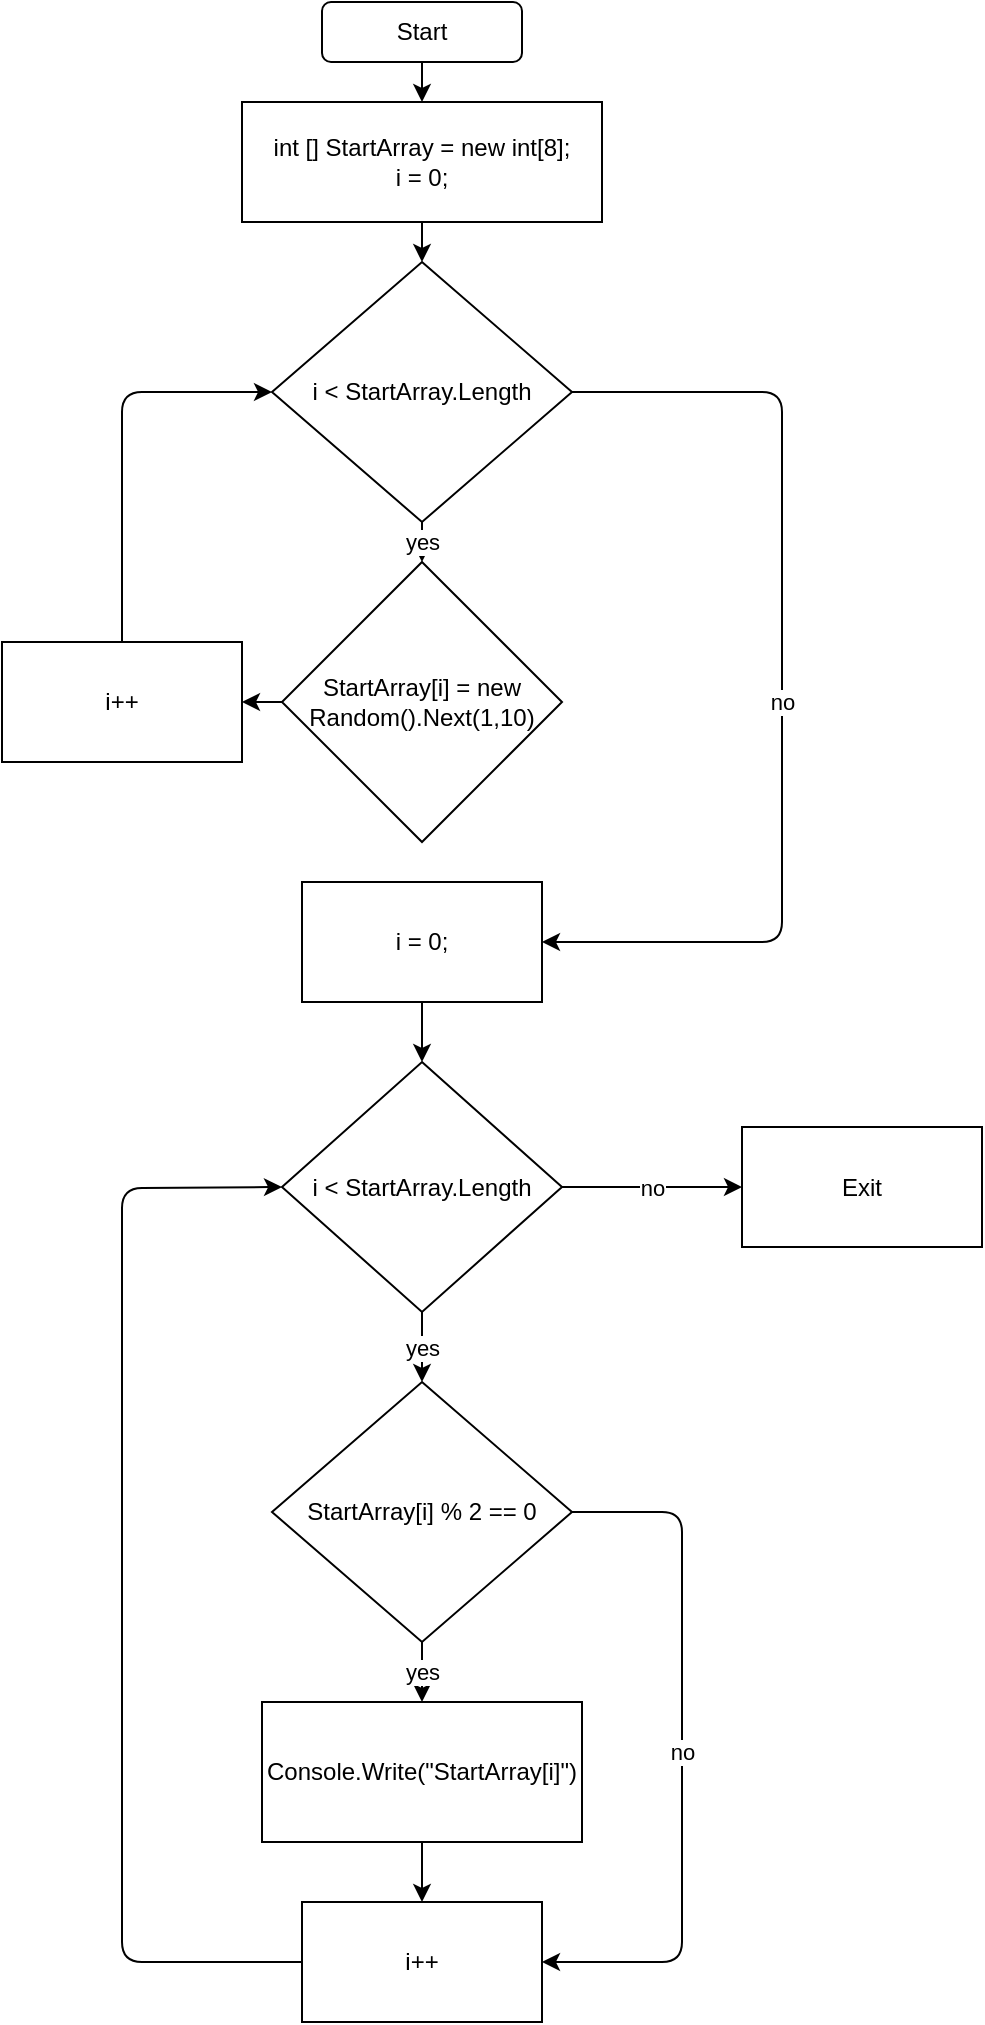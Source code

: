 <mxfile>
    <diagram id="gEcL0CSLwGTMGcvIN6Vx" name="Страница 1">
        <mxGraphModel dx="1204" dy="324" grid="1" gridSize="10" guides="1" tooltips="1" connect="1" arrows="1" fold="1" page="1" pageScale="1" pageWidth="827" pageHeight="1169" math="0" shadow="0">
            <root>
                <mxCell id="0"/>
                <mxCell id="1" parent="0"/>
                <mxCell id="4" value="" style="edgeStyle=none;html=1;" edge="1" parent="1" source="2" target="3">
                    <mxGeometry relative="1" as="geometry"/>
                </mxCell>
                <mxCell id="2" value="Start" style="rounded=1;whiteSpace=wrap;html=1;" vertex="1" parent="1">
                    <mxGeometry x="340" width="100" height="30" as="geometry"/>
                </mxCell>
                <mxCell id="6" value="" style="edgeStyle=none;html=1;" edge="1" parent="1" source="3" target="5">
                    <mxGeometry relative="1" as="geometry"/>
                </mxCell>
                <mxCell id="3" value="int [] StartArray = new int[8];&lt;br&gt;i = 0;" style="rounded=0;whiteSpace=wrap;html=1;" vertex="1" parent="1">
                    <mxGeometry x="300" y="50" width="180" height="60" as="geometry"/>
                </mxCell>
                <mxCell id="8" value="yes" style="edgeStyle=none;html=1;exitX=0.5;exitY=1;exitDx=0;exitDy=0;" edge="1" parent="1" source="5" target="7">
                    <mxGeometry relative="1" as="geometry">
                        <Array as="points"/>
                    </mxGeometry>
                </mxCell>
                <mxCell id="13" value="no" style="edgeStyle=none;html=1;exitX=1;exitY=0.5;exitDx=0;exitDy=0;" edge="1" parent="1" source="5" target="12">
                    <mxGeometry x="0.04" relative="1" as="geometry">
                        <Array as="points">
                            <mxPoint x="570" y="195"/>
                            <mxPoint x="570" y="470"/>
                        </Array>
                        <mxPoint as="offset"/>
                    </mxGeometry>
                </mxCell>
                <mxCell id="5" value="i &amp;lt; StartArray.Length" style="rhombus;whiteSpace=wrap;html=1;" vertex="1" parent="1">
                    <mxGeometry x="315" y="130" width="150" height="130" as="geometry"/>
                </mxCell>
                <mxCell id="10" value="" style="edgeStyle=none;html=1;" edge="1" parent="1" source="7" target="9">
                    <mxGeometry relative="1" as="geometry"/>
                </mxCell>
                <mxCell id="7" value="&lt;span&gt;StartArray[i] = new Random().Next(1,10)&lt;/span&gt;" style="rhombus;whiteSpace=wrap;html=1;" vertex="1" parent="1">
                    <mxGeometry x="320" y="280" width="140" height="140" as="geometry"/>
                </mxCell>
                <mxCell id="11" style="edgeStyle=none;html=1;exitX=0.5;exitY=0;exitDx=0;exitDy=0;entryX=0;entryY=0.5;entryDx=0;entryDy=0;" edge="1" parent="1" source="9" target="5">
                    <mxGeometry relative="1" as="geometry">
                        <mxPoint x="310" y="200" as="targetPoint"/>
                        <Array as="points">
                            <mxPoint x="240" y="195"/>
                        </Array>
                    </mxGeometry>
                </mxCell>
                <mxCell id="9" value="i++" style="whiteSpace=wrap;html=1;" vertex="1" parent="1">
                    <mxGeometry x="180" y="320" width="120" height="60" as="geometry"/>
                </mxCell>
                <mxCell id="15" value="" style="edgeStyle=none;html=1;" edge="1" parent="1" source="12" target="14">
                    <mxGeometry relative="1" as="geometry"/>
                </mxCell>
                <mxCell id="12" value="i = 0;" style="whiteSpace=wrap;html=1;" vertex="1" parent="1">
                    <mxGeometry x="330" y="440" width="120" height="60" as="geometry"/>
                </mxCell>
                <mxCell id="17" value="yes" style="edgeStyle=none;html=1;" edge="1" parent="1" source="14" target="16">
                    <mxGeometry relative="1" as="geometry"/>
                </mxCell>
                <mxCell id="25" value="no" style="edgeStyle=none;html=1;" edge="1" parent="1" source="14" target="24">
                    <mxGeometry relative="1" as="geometry"/>
                </mxCell>
                <mxCell id="14" value="&lt;span&gt;i &amp;lt; StartArray.Length&lt;/span&gt;" style="rhombus;whiteSpace=wrap;html=1;" vertex="1" parent="1">
                    <mxGeometry x="320" y="530" width="140" height="125" as="geometry"/>
                </mxCell>
                <mxCell id="19" value="yes" style="edgeStyle=none;html=1;" edge="1" parent="1" source="16" target="18">
                    <mxGeometry relative="1" as="geometry"/>
                </mxCell>
                <mxCell id="23" value="no" style="edgeStyle=none;html=1;exitX=1;exitY=0.5;exitDx=0;exitDy=0;entryX=1;entryY=0.5;entryDx=0;entryDy=0;" edge="1" parent="1" source="16" target="20">
                    <mxGeometry relative="1" as="geometry">
                        <Array as="points">
                            <mxPoint x="520" y="755"/>
                            <mxPoint x="520" y="980"/>
                        </Array>
                    </mxGeometry>
                </mxCell>
                <mxCell id="16" value="StartArray[i] % 2 == 0" style="rhombus;whiteSpace=wrap;html=1;" vertex="1" parent="1">
                    <mxGeometry x="315" y="690" width="150" height="130" as="geometry"/>
                </mxCell>
                <mxCell id="21" value="" style="edgeStyle=none;html=1;" edge="1" parent="1" source="18" target="20">
                    <mxGeometry relative="1" as="geometry"/>
                </mxCell>
                <mxCell id="18" value="Console.Write(&quot;StartArray[i]&quot;)" style="whiteSpace=wrap;html=1;" vertex="1" parent="1">
                    <mxGeometry x="310" y="850" width="160" height="70" as="geometry"/>
                </mxCell>
                <mxCell id="22" style="edgeStyle=none;html=1;exitX=0;exitY=0.5;exitDx=0;exitDy=0;entryX=0;entryY=0.5;entryDx=0;entryDy=0;" edge="1" parent="1" source="20" target="14">
                    <mxGeometry relative="1" as="geometry">
                        <Array as="points">
                            <mxPoint x="240" y="980"/>
                            <mxPoint x="240" y="593"/>
                        </Array>
                    </mxGeometry>
                </mxCell>
                <mxCell id="20" value="i++" style="whiteSpace=wrap;html=1;" vertex="1" parent="1">
                    <mxGeometry x="330" y="950" width="120" height="60" as="geometry"/>
                </mxCell>
                <mxCell id="24" value="Exit" style="whiteSpace=wrap;html=1;" vertex="1" parent="1">
                    <mxGeometry x="550" y="562.5" width="120" height="60" as="geometry"/>
                </mxCell>
            </root>
        </mxGraphModel>
    </diagram>
</mxfile>